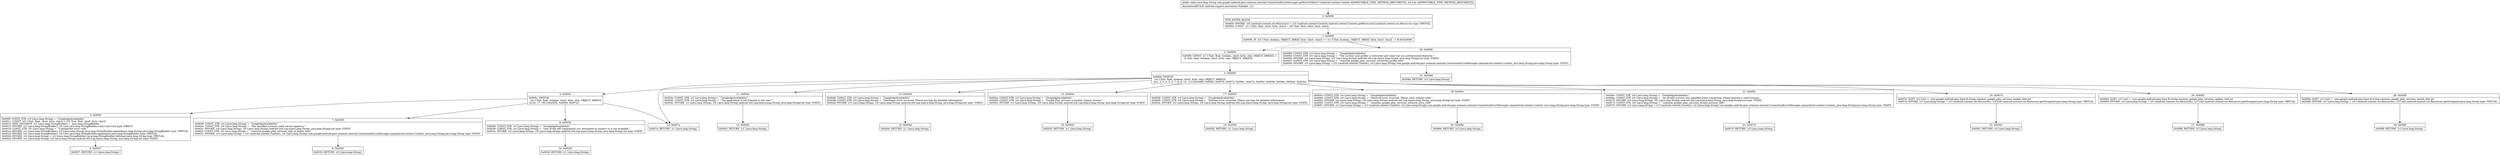 digraph "CFG forcom.google.android.gms.common.internal.ConnectionErrorMessages.getErrorTitle(Landroid\/content\/Context;I)Ljava\/lang\/String;" {
Node_0 [shape=record,label="{0\:\ 0x0000|MTH_ENTER_BLOCK\l|0x0000: INVOKE  (r0 I:android.content.res.Resources) = (r3 I:android.content.Context) android.content.Context.getResources():android.content.res.Resources type: VIRTUAL \l0x0004: CONST  (r1 I:?[int, float, short, byte, char]) = (20 ?[int, float, short, byte, char]) \l}"];
Node_1 [shape=record,label="{1\:\ 0x0006|0x0006: IF  (r4 I:?[int, boolean, OBJECT, ARRAY, byte, short, char]) == (r1 I:?[int, boolean, OBJECT, ARRAY, byte, short, char])  \-\> B:30:0x0090 \l}"];
Node_2 [shape=record,label="{2\:\ 0x0008|0x0008: CONST  (r1 I:?[int, float, boolean, short, byte, char, OBJECT, ARRAY]) = \l  (0 ?[int, float, boolean, short, byte, char, OBJECT, ARRAY])\l \l}"];
Node_3 [shape=record,label="{3\:\ 0x0009|0x0009: SWITCH  \l  (r4 I:?[int, float, boolean, short, byte, char, OBJECT, ARRAY])\l k:[1, 2, 3, 4, 5, 6, 7, 8, 9, 10, 11] t:[0x0089, 0x0082, 0x007b, 0x007a, 0x006c, 0x007a, 0x005e, 0x0056, 0x004e, 0x0046, 0x003e] \l}"];
Node_4 [shape=record,label="{4\:\ 0x000c|0x000c: SWITCH  \l  (r4 I:?[int, float, boolean, short, byte, char, OBJECT, ARRAY])\l k:[16, 17, 18] t:[0x0036, 0x0028, 0x007a] \l}"];
Node_5 [shape=record,label="{5\:\ 0x000f|0x000f: CONST_STR  (r3 I:java.lang.String) =  \"GoogleApiAvailability\" \l0x0011: CONST  (r0 I:?[int, float, short, byte, char]) = (33 ?[int, float, short, byte, char]) \l0x0013: NEW_INSTANCE  (r2 I:java.lang.StringBuilder) =  java.lang.StringBuilder \l0x0015: INVOKE  (r2 I:java.lang.StringBuilder), (r0 I:int) java.lang.StringBuilder.\<init\>(int):void type: DIRECT \l0x0018: CONST_STR  (r0 I:java.lang.String) =  \"Unexpected error code \" \l0x001a: INVOKE  (r2 I:java.lang.StringBuilder), (r0 I:java.lang.String) java.lang.StringBuilder.append(java.lang.String):java.lang.StringBuilder type: VIRTUAL \l0x001d: INVOKE  (r2 I:java.lang.StringBuilder), (r4 I:int) java.lang.StringBuilder.append(int):java.lang.StringBuilder type: VIRTUAL \l0x0020: INVOKE  (r4 I:java.lang.String) = (r2 I:java.lang.StringBuilder) java.lang.StringBuilder.toString():java.lang.String type: VIRTUAL \l0x0024: INVOKE  (r3 I:java.lang.String), (r4 I:java.lang.String) android.util.Log.e(java.lang.String, java.lang.String):int type: STATIC \l}"];
Node_6 [shape=record,label="{6\:\ 0x0027|0x0027: RETURN  (r1 I:java.lang.String) \l}"];
Node_7 [shape=record,label="{7\:\ 0x0028|0x0028: CONST_STR  (r4 I:java.lang.String) =  \"GoogleApiAvailability\" \l0x002a: CONST_STR  (r0 I:java.lang.String) =  \"The specified account could not be signed in.\" \l0x002c: INVOKE  (r4 I:java.lang.String), (r0 I:java.lang.String) android.util.Log.e(java.lang.String, java.lang.String):int type: STATIC \l0x002f: CONST_STR  (r4 I:java.lang.String) =  \"common_google_play_services_sign_in_failed_title\" \l0x0031: INVOKE  (r3 I:java.lang.String) = (r3 I:android.content.Context), (r4 I:java.lang.String) com.google.android.gms.common.internal.ConnectionErrorMessages.zaa(android.content.Context, java.lang.String):java.lang.String type: STATIC \l}"];
Node_8 [shape=record,label="{8\:\ 0x0035|0x0035: RETURN  (r3 I:java.lang.String) \l}"];
Node_9 [shape=record,label="{9\:\ 0x0036|0x0036: CONST_STR  (r3 I:java.lang.String) =  \"GoogleApiAvailability\" \l0x0038: CONST_STR  (r4 I:java.lang.String) =  \"One of the API components you attempted to connect to is not available.\" \l0x003a: INVOKE  (r3 I:java.lang.String), (r4 I:java.lang.String) android.util.Log.e(java.lang.String, java.lang.String):int type: STATIC \l}"];
Node_10 [shape=record,label="{10\:\ 0x003d|0x003d: RETURN  (r1 I:java.lang.String) \l}"];
Node_11 [shape=record,label="{11\:\ 0x003e|0x003e: CONST_STR  (r3 I:java.lang.String) =  \"GoogleApiAvailability\" \l0x0040: CONST_STR  (r4 I:java.lang.String) =  \"The application is not licensed to the user.\" \l0x0042: INVOKE  (r3 I:java.lang.String), (r4 I:java.lang.String) android.util.Log.e(java.lang.String, java.lang.String):int type: STATIC \l}"];
Node_12 [shape=record,label="{12\:\ 0x0045|0x0045: RETURN  (r1 I:java.lang.String) \l}"];
Node_13 [shape=record,label="{13\:\ 0x0046|0x0046: CONST_STR  (r3 I:java.lang.String) =  \"GoogleApiAvailability\" \l0x0048: CONST_STR  (r4 I:java.lang.String) =  \"Developer error occurred. Please see logs for detailed information\" \l0x004a: INVOKE  (r3 I:java.lang.String), (r4 I:java.lang.String) android.util.Log.e(java.lang.String, java.lang.String):int type: STATIC \l}"];
Node_14 [shape=record,label="{14\:\ 0x004d|0x004d: RETURN  (r1 I:java.lang.String) \l}"];
Node_15 [shape=record,label="{15\:\ 0x004e|0x004e: CONST_STR  (r3 I:java.lang.String) =  \"GoogleApiAvailability\" \l0x0050: CONST_STR  (r4 I:java.lang.String) =  \"Google Play services is invalid. Cannot recover.\" \l0x0052: INVOKE  (r3 I:java.lang.String), (r4 I:java.lang.String) android.util.Log.e(java.lang.String, java.lang.String):int type: STATIC \l}"];
Node_16 [shape=record,label="{16\:\ 0x0055|0x0055: RETURN  (r1 I:java.lang.String) \l}"];
Node_17 [shape=record,label="{17\:\ 0x0056|0x0056: CONST_STR  (r3 I:java.lang.String) =  \"GoogleApiAvailability\" \l0x0058: CONST_STR  (r4 I:java.lang.String) =  \"Internal error occurred. Please see logs for detailed information\" \l0x005a: INVOKE  (r3 I:java.lang.String), (r4 I:java.lang.String) android.util.Log.e(java.lang.String, java.lang.String):int type: STATIC \l}"];
Node_18 [shape=record,label="{18\:\ 0x005d|0x005d: RETURN  (r1 I:java.lang.String) \l}"];
Node_19 [shape=record,label="{19\:\ 0x005e|0x005e: CONST_STR  (r4 I:java.lang.String) =  \"GoogleApiAvailability\" \l0x0060: CONST_STR  (r0 I:java.lang.String) =  \"Network error occurred. Please retry request later.\" \l0x0062: INVOKE  (r4 I:java.lang.String), (r0 I:java.lang.String) android.util.Log.e(java.lang.String, java.lang.String):int type: STATIC \l0x0065: CONST_STR  (r4 I:java.lang.String) =  \"common_google_play_services_network_error_title\" \l0x0067: INVOKE  (r3 I:java.lang.String) = (r3 I:android.content.Context), (r4 I:java.lang.String) com.google.android.gms.common.internal.ConnectionErrorMessages.zaa(android.content.Context, java.lang.String):java.lang.String type: STATIC \l}"];
Node_20 [shape=record,label="{20\:\ 0x006b|0x006b: RETURN  (r3 I:java.lang.String) \l}"];
Node_21 [shape=record,label="{21\:\ 0x006c|0x006c: CONST_STR  (r4 I:java.lang.String) =  \"GoogleApiAvailability\" \l0x006e: CONST_STR  (r0 I:java.lang.String) =  \"An invalid account was specified when connecting. Please provide a valid account.\" \l0x0070: INVOKE  (r4 I:java.lang.String), (r0 I:java.lang.String) android.util.Log.e(java.lang.String, java.lang.String):int type: STATIC \l0x0073: CONST_STR  (r4 I:java.lang.String) =  \"common_google_play_services_invalid_account_title\" \l0x0075: INVOKE  (r3 I:java.lang.String) = (r3 I:android.content.Context), (r4 I:java.lang.String) com.google.android.gms.common.internal.ConnectionErrorMessages.zaa(android.content.Context, java.lang.String):java.lang.String type: STATIC \l}"];
Node_22 [shape=record,label="{22\:\ 0x0079|0x0079: RETURN  (r3 I:java.lang.String) \l}"];
Node_23 [shape=record,label="{23\:\ 0x007a|0x007a: RETURN  (r1 I:java.lang.String) \l}"];
Node_24 [shape=record,label="{24\:\ 0x007b|0x007b: SGET  (r3 I:int) =  com.google.android.gms.base.R.string.common_google_play_services_enable_title int \l0x007d: INVOKE  (r3 I:java.lang.String) = (r0 I:android.content.res.Resources), (r3 I:int) android.content.res.Resources.getString(int):java.lang.String type: VIRTUAL \l}"];
Node_25 [shape=record,label="{25\:\ 0x0081|0x0081: RETURN  (r3 I:java.lang.String) \l}"];
Node_26 [shape=record,label="{26\:\ 0x0082|0x0082: SGET  (r3 I:int) =  com.google.android.gms.base.R.string.common_google_play_services_update_title int \l0x0084: INVOKE  (r3 I:java.lang.String) = (r0 I:android.content.res.Resources), (r3 I:int) android.content.res.Resources.getString(int):java.lang.String type: VIRTUAL \l}"];
Node_27 [shape=record,label="{27\:\ 0x0088|0x0088: RETURN  (r3 I:java.lang.String) \l}"];
Node_28 [shape=record,label="{28\:\ 0x0089|0x0089: SGET  (r3 I:int) =  com.google.android.gms.base.R.string.common_google_play_services_install_title int \l0x008b: INVOKE  (r3 I:java.lang.String) = (r0 I:android.content.res.Resources), (r3 I:int) android.content.res.Resources.getString(int):java.lang.String type: VIRTUAL \l}"];
Node_29 [shape=record,label="{29\:\ 0x008f|0x008f: RETURN  (r3 I:java.lang.String) \l}"];
Node_30 [shape=record,label="{30\:\ 0x0090|0x0090: CONST_STR  (r4 I:java.lang.String) =  \"GoogleApiAvailability\" \l0x0092: CONST_STR  (r0 I:java.lang.String) =  \"The current user profile is restricted and could not use authenticated features.\" \l0x0094: INVOKE  (r4 I:java.lang.String), (r0 I:java.lang.String) android.util.Log.e(java.lang.String, java.lang.String):int type: STATIC \l0x0097: CONST_STR  (r4 I:java.lang.String) =  \"common_google_play_services_restricted_profile_title\" \l0x0099: INVOKE  (r3 I:java.lang.String) = (r3 I:android.content.Context), (r4 I:java.lang.String) com.google.android.gms.common.internal.ConnectionErrorMessages.zaa(android.content.Context, java.lang.String):java.lang.String type: STATIC \l}"];
Node_31 [shape=record,label="{31\:\ 0x009d|0x009d: RETURN  (r3 I:java.lang.String) \l}"];
MethodNode[shape=record,label="{public static java.lang.String com.google.android.gms.common.internal.ConnectionErrorMessages.getErrorTitle((r3 I:android.content.Context A[IMMUTABLE_TYPE, METHOD_ARGUMENT]), (r4 I:int A[IMMUTABLE_TYPE, METHOD_ARGUMENT]))  | Annotation[BUILD, android.support.annotation.Nullable, \{\}]\l}"];
MethodNode -> Node_0;
Node_0 -> Node_1;
Node_1 -> Node_2[style=dashed];
Node_1 -> Node_30;
Node_2 -> Node_3;
Node_3 -> Node_4;
Node_3 -> Node_11;
Node_3 -> Node_13;
Node_3 -> Node_15;
Node_3 -> Node_17;
Node_3 -> Node_19;
Node_3 -> Node_21;
Node_3 -> Node_23;
Node_3 -> Node_24;
Node_3 -> Node_26;
Node_3 -> Node_28;
Node_4 -> Node_5;
Node_4 -> Node_7;
Node_4 -> Node_9;
Node_4 -> Node_23;
Node_5 -> Node_6;
Node_7 -> Node_8;
Node_9 -> Node_10;
Node_11 -> Node_12;
Node_13 -> Node_14;
Node_15 -> Node_16;
Node_17 -> Node_18;
Node_19 -> Node_20;
Node_21 -> Node_22;
Node_24 -> Node_25;
Node_26 -> Node_27;
Node_28 -> Node_29;
Node_30 -> Node_31;
}

